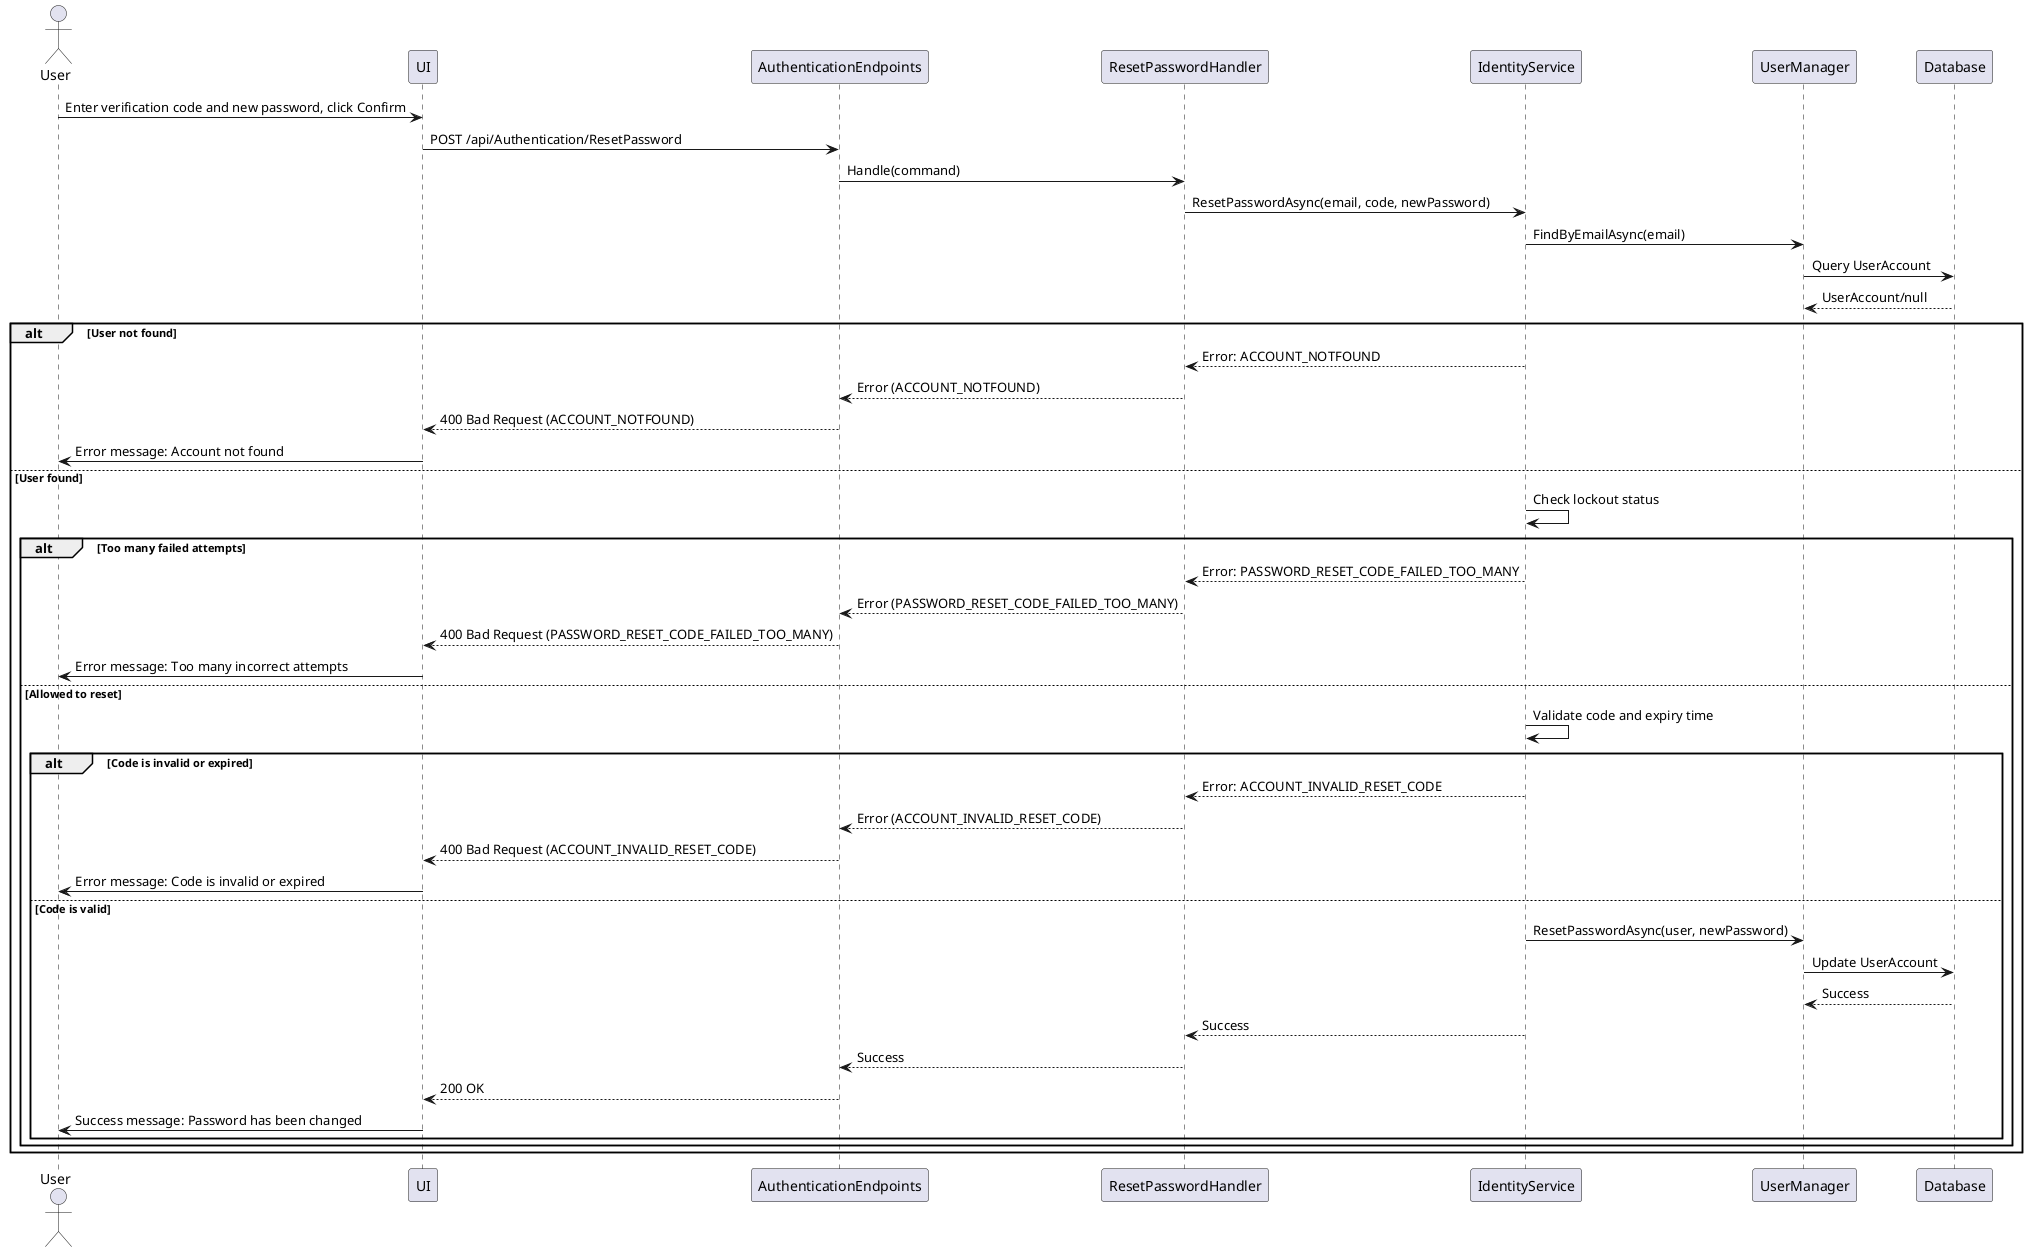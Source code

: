 @startuml
actor User
participant UI
participant AuthenticationEndpoints
participant ResetPasswordHandler
participant IdentityService
participant UserManager
participant Database

User -> UI : Enter verification code and new password, click Confirm
UI -> AuthenticationEndpoints : POST /api/Authentication/ResetPassword
AuthenticationEndpoints -> ResetPasswordHandler : Handle(command)
ResetPasswordHandler -> IdentityService : ResetPasswordAsync(email, code, newPassword)
IdentityService -> UserManager : FindByEmailAsync(email)
UserManager -> Database : Query UserAccount
Database --> UserManager : UserAccount/null

alt User not found
    IdentityService --> ResetPasswordHandler : Error: ACCOUNT_NOTFOUND
    ResetPasswordHandler --> AuthenticationEndpoints : Error (ACCOUNT_NOTFOUND)
    AuthenticationEndpoints --> UI : 400 Bad Request (ACCOUNT_NOTFOUND)
    UI -> User : Error message: Account not found
else User found
    IdentityService -> IdentityService : Check lockout status
    alt Too many failed attempts
        IdentityService --> ResetPasswordHandler : Error: PASSWORD_RESET_CODE_FAILED_TOO_MANY
        ResetPasswordHandler --> AuthenticationEndpoints : Error (PASSWORD_RESET_CODE_FAILED_TOO_MANY)
        AuthenticationEndpoints --> UI : 400 Bad Request (PASSWORD_RESET_CODE_FAILED_TOO_MANY)
        UI -> User : Error message: Too many incorrect attempts
    else Allowed to reset
        IdentityService -> IdentityService : Validate code and expiry time
        alt Code is invalid or expired
            IdentityService --> ResetPasswordHandler : Error: ACCOUNT_INVALID_RESET_CODE
            ResetPasswordHandler --> AuthenticationEndpoints : Error (ACCOUNT_INVALID_RESET_CODE)
            AuthenticationEndpoints --> UI : 400 Bad Request (ACCOUNT_INVALID_RESET_CODE)
            UI -> User : Error message: Code is invalid or expired
        else Code is valid
            IdentityService -> UserManager : ResetPasswordAsync(user, newPassword)
            UserManager -> Database : Update UserAccount
            Database --> UserManager : Success
            IdentityService --> ResetPasswordHandler : Success
            ResetPasswordHandler --> AuthenticationEndpoints : Success
            AuthenticationEndpoints --> UI : 200 OK
            UI -> User : Success message: Password has been changed
        end
    end
end
@enduml
